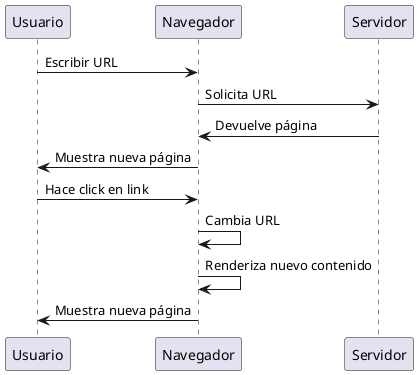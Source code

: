 @startuml
Usuario -> Navegador: Escribir URL
Navegador -> Servidor: Solicita URL

Servidor -> Navegador: Devuelve página
Navegador -> Usuario: Muestra nueva página

Usuario -> Navegador: Hace click en link

Navegador -> Navegador: Cambia URL
Navegador -> Navegador: Renderiza nuevo contenido 

Navegador -> Usuario: Muestra nueva página
@enduml